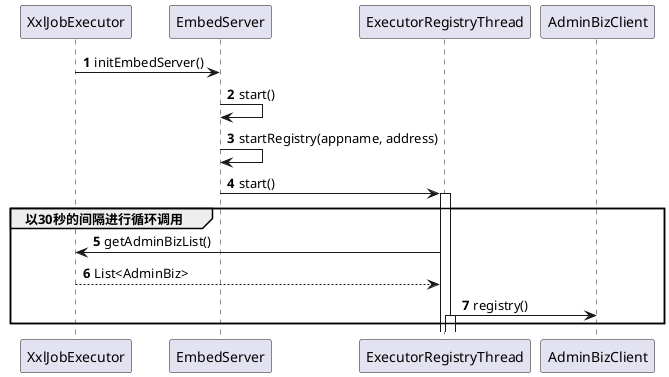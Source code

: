 @startuml
'https://plantuml.com/sequence-diagram

autonumber

XxlJobExecutor -> EmbedServer: initEmbedServer()
EmbedServer -> EmbedServer: start()
EmbedServer -> EmbedServer: startRegistry(appname, address)
EmbedServer -> ExecutorRegistryThread: start()
activate ExecutorRegistryThread
group 以30秒的间隔进行循环调用
ExecutorRegistryThread -> XxlJobExecutor: getAdminBizList()
XxlJobExecutor --> ExecutorRegistryThread: List<AdminBiz>
ExecutorRegistryThread -> AdminBizClient: registry()
activate ExecutorRegistryThread
end

@enduml